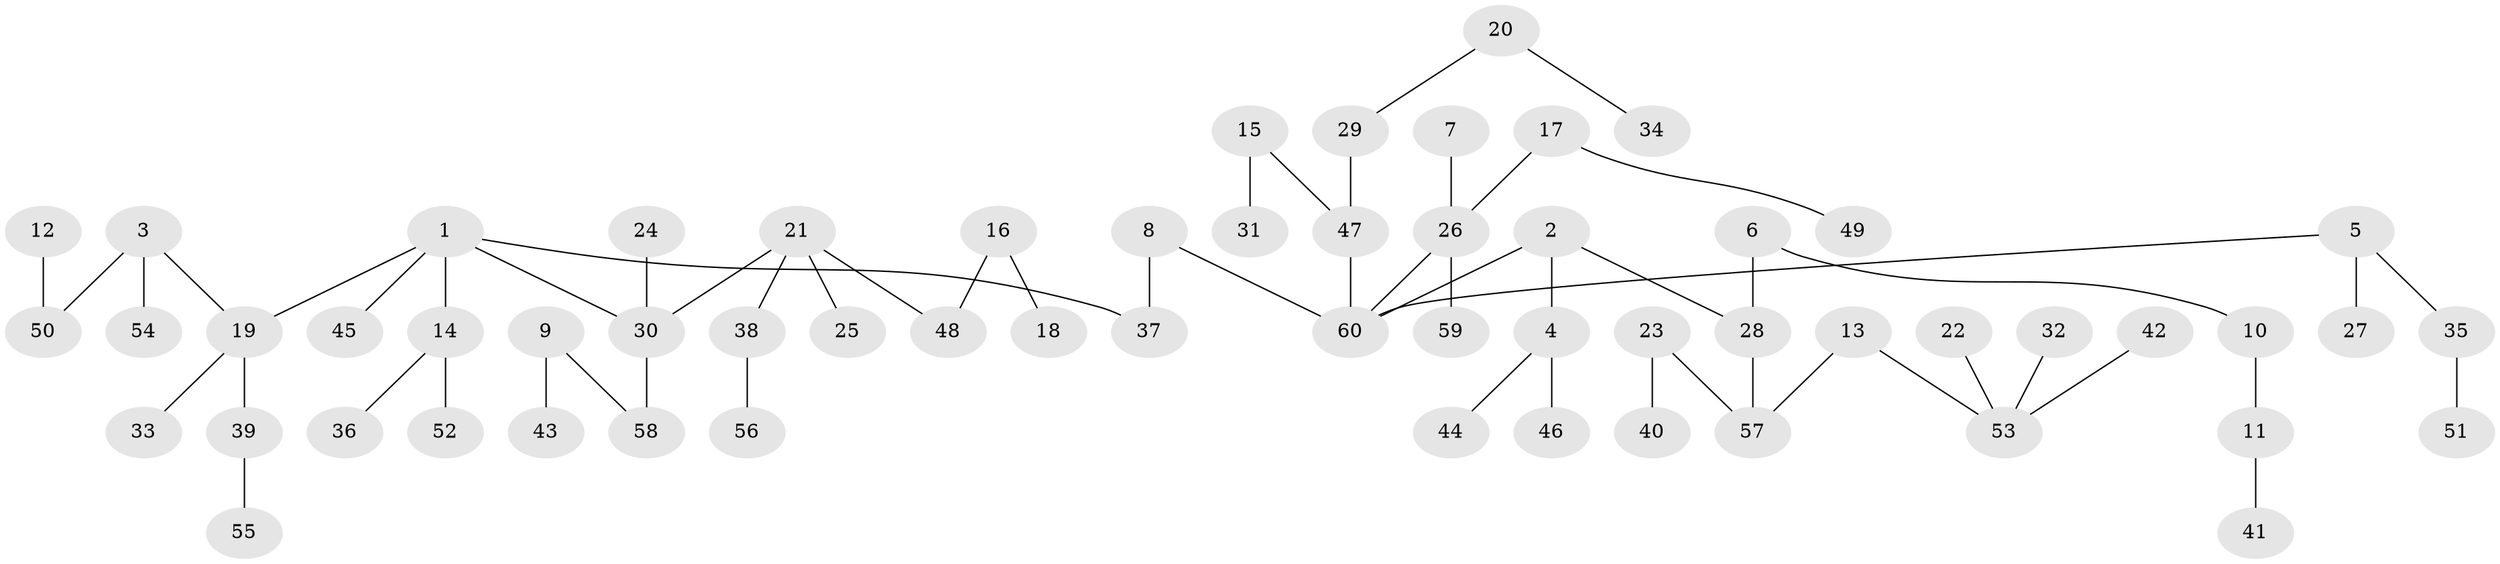 // original degree distribution, {7: 0.008333333333333333, 5: 0.03333333333333333, 2: 0.3333333333333333, 3: 0.14166666666666666, 4: 0.03333333333333333, 6: 0.016666666666666666, 1: 0.43333333333333335}
// Generated by graph-tools (version 1.1) at 2025/02/03/09/25 03:02:30]
// undirected, 60 vertices, 59 edges
graph export_dot {
graph [start="1"]
  node [color=gray90,style=filled];
  1;
  2;
  3;
  4;
  5;
  6;
  7;
  8;
  9;
  10;
  11;
  12;
  13;
  14;
  15;
  16;
  17;
  18;
  19;
  20;
  21;
  22;
  23;
  24;
  25;
  26;
  27;
  28;
  29;
  30;
  31;
  32;
  33;
  34;
  35;
  36;
  37;
  38;
  39;
  40;
  41;
  42;
  43;
  44;
  45;
  46;
  47;
  48;
  49;
  50;
  51;
  52;
  53;
  54;
  55;
  56;
  57;
  58;
  59;
  60;
  1 -- 14 [weight=1.0];
  1 -- 19 [weight=1.0];
  1 -- 30 [weight=1.0];
  1 -- 37 [weight=1.0];
  1 -- 45 [weight=1.0];
  2 -- 4 [weight=1.0];
  2 -- 28 [weight=1.0];
  2 -- 60 [weight=1.0];
  3 -- 19 [weight=1.0];
  3 -- 50 [weight=1.0];
  3 -- 54 [weight=1.0];
  4 -- 44 [weight=1.0];
  4 -- 46 [weight=1.0];
  5 -- 27 [weight=1.0];
  5 -- 35 [weight=1.0];
  5 -- 60 [weight=1.0];
  6 -- 10 [weight=1.0];
  6 -- 28 [weight=1.0];
  7 -- 26 [weight=1.0];
  8 -- 37 [weight=1.0];
  8 -- 60 [weight=1.0];
  9 -- 43 [weight=1.0];
  9 -- 58 [weight=1.0];
  10 -- 11 [weight=1.0];
  11 -- 41 [weight=1.0];
  12 -- 50 [weight=1.0];
  13 -- 53 [weight=1.0];
  13 -- 57 [weight=1.0];
  14 -- 36 [weight=1.0];
  14 -- 52 [weight=1.0];
  15 -- 31 [weight=1.0];
  15 -- 47 [weight=1.0];
  16 -- 18 [weight=1.0];
  16 -- 48 [weight=1.0];
  17 -- 26 [weight=1.0];
  17 -- 49 [weight=1.0];
  19 -- 33 [weight=1.0];
  19 -- 39 [weight=1.0];
  20 -- 29 [weight=1.0];
  20 -- 34 [weight=1.0];
  21 -- 25 [weight=1.0];
  21 -- 30 [weight=1.0];
  21 -- 38 [weight=1.0];
  21 -- 48 [weight=1.0];
  22 -- 53 [weight=1.0];
  23 -- 40 [weight=1.0];
  23 -- 57 [weight=1.0];
  24 -- 30 [weight=1.0];
  26 -- 59 [weight=1.0];
  26 -- 60 [weight=1.0];
  28 -- 57 [weight=1.0];
  29 -- 47 [weight=1.0];
  30 -- 58 [weight=1.0];
  32 -- 53 [weight=1.0];
  35 -- 51 [weight=1.0];
  38 -- 56 [weight=1.0];
  39 -- 55 [weight=1.0];
  42 -- 53 [weight=1.0];
  47 -- 60 [weight=1.0];
}
